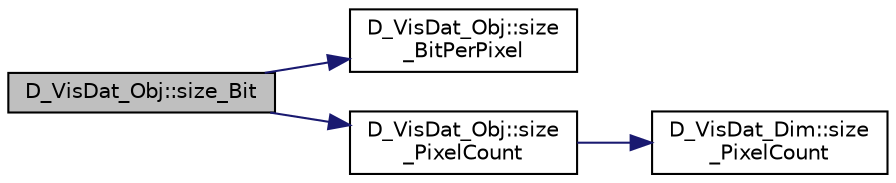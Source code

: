 digraph "D_VisDat_Obj::size_Bit"
{
 // LATEX_PDF_SIZE
  edge [fontname="Helvetica",fontsize="10",labelfontname="Helvetica",labelfontsize="10"];
  node [fontname="Helvetica",fontsize="10",shape=record];
  rankdir="LR";
  Node1 [label="D_VisDat_Obj::size_Bit",height=0.2,width=0.4,color="black", fillcolor="grey75", style="filled", fontcolor="black",tooltip=" "];
  Node1 -> Node2 [color="midnightblue",fontsize="10",style="solid",fontname="Helvetica"];
  Node2 [label="D_VisDat_Obj::size\l_BitPerPixel",height=0.2,width=0.4,color="black", fillcolor="white", style="filled",URL="$class_d___vis_dat___obj.html#a29385dedb4e03bf37650ce3e6085fd8a",tooltip=" "];
  Node1 -> Node3 [color="midnightblue",fontsize="10",style="solid",fontname="Helvetica"];
  Node3 [label="D_VisDat_Obj::size\l_PixelCount",height=0.2,width=0.4,color="black", fillcolor="white", style="filled",URL="$class_d___vis_dat___obj.html#a8e48a053eb8940e7a96d96644f88c9d0",tooltip=" "];
  Node3 -> Node4 [color="midnightblue",fontsize="10",style="solid",fontname="Helvetica"];
  Node4 [label="D_VisDat_Dim::size\l_PixelCount",height=0.2,width=0.4,color="black", fillcolor="white", style="filled",URL="$class_d___vis_dat___dim.html#a5dd1092a709e5c2a5312ddacd2225527",tooltip=" "];
}
